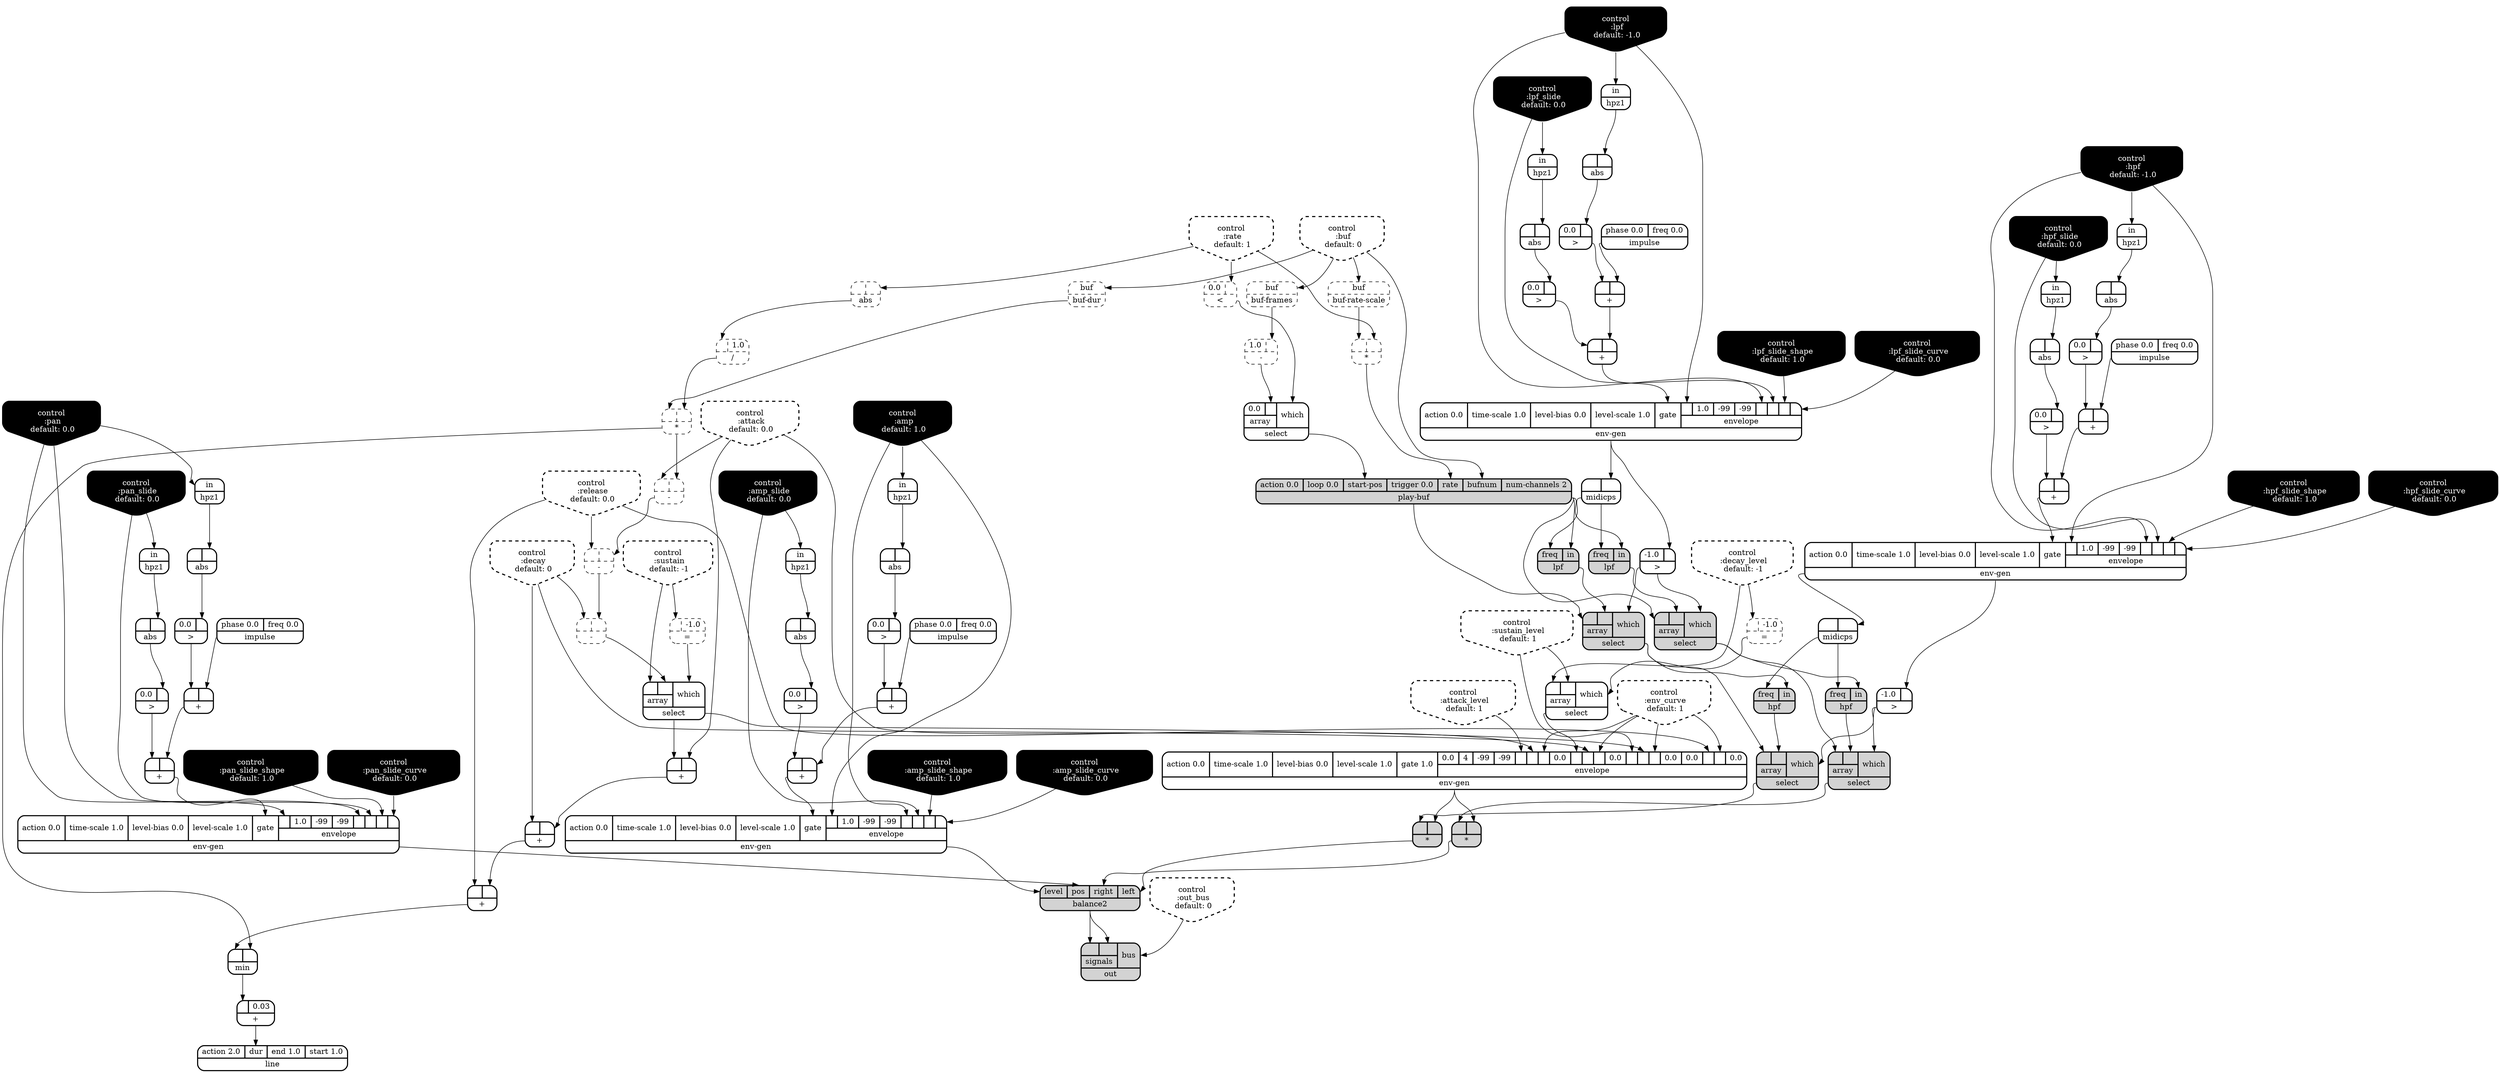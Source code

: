 digraph synthdef {
63 [label = "{{ <b> |<a> } |<__UG_NAME__>* }" style="dashed, rounded" shape=record rankdir=LR];
72 [label = "{{ <b> |<a> } |<__UG_NAME__>* }" style="dashed, rounded" shape=record rankdir=LR];
96 [label = "{{ <b> |<a> } |<__UG_NAME__>* }" style="filled, bold, rounded"  shape=record rankdir=LR];
98 [label = "{{ <b> |<a> } |<__UG_NAME__>* }" style="filled, bold, rounded"  shape=record rankdir=LR];
39 [label = "{{ <b> |<a> } |<__UG_NAME__>+ }" style="bold, rounded" shape=record rankdir=LR];
43 [label = "{{ <b> |<a> } |<__UG_NAME__>+ }" style="bold, rounded" shape=record rankdir=LR];
53 [label = "{{ <b> |<a> } |<__UG_NAME__>+ }" style="bold, rounded" shape=record rankdir=LR];
54 [label = "{{ <b> |<a> } |<__UG_NAME__>+ }" style="bold, rounded" shape=record rankdir=LR];
59 [label = "{{ <b> |<a> } |<__UG_NAME__>+ }" style="bold, rounded" shape=record rankdir=LR];
61 [label = "{{ <b> |<a> } |<__UG_NAME__>+ }" style="bold, rounded" shape=record rankdir=LR];
88 [label = "{{ <b> |<a> } |<__UG_NAME__>+ }" style="bold, rounded" shape=record rankdir=LR];
89 [label = "{{ <b> |<a> } |<__UG_NAME__>+ }" style="bold, rounded" shape=record rankdir=LR];
102 [label = "{{ <b> |<a> } |<__UG_NAME__>+ }" style="bold, rounded" shape=record rankdir=LR];
103 [label = "{{ <b> |<a> } |<__UG_NAME__>+ }" style="bold, rounded" shape=record rankdir=LR];
104 [label = "{{ <b> |<a> } |<__UG_NAME__>+ }" style="bold, rounded" shape=record rankdir=LR];
106 [label = "{{ <b> |<a> 0.03} |<__UG_NAME__>+ }" style="bold, rounded" shape=record rankdir=LR];
29 [label = "{{ <b> 1.0|<a> } |<__UG_NAME__>- }" style="dashed, rounded" shape=record rankdir=LR];
73 [label = "{{ <b> |<a> } |<__UG_NAME__>- }" style="dashed, rounded" shape=record rankdir=LR];
74 [label = "{{ <b> |<a> } |<__UG_NAME__>- }" style="dashed, rounded" shape=record rankdir=LR];
75 [label = "{{ <b> |<a> } |<__UG_NAME__>- }" style="dashed, rounded" shape=record rankdir=LR];
57 [label = "{{ <b> |<a> 1.0} |<__UG_NAME__>/ }" style="dashed, rounded" shape=record rankdir=LR];
27 [label = "{{ <b> 0.0|<a> } |<__UG_NAME__>\< }" style="dashed, rounded" shape=record rankdir=LR];
68 [label = "{{ <b> |<a> -1.0} |<__UG_NAME__>= }" style="dashed, rounded" shape=record rankdir=LR];
70 [label = "{{ <b> |<a> -1.0} |<__UG_NAME__>= }" style="dashed, rounded" shape=record rankdir=LR];
33 [label = "{{ <b> 0.0|<a> } |<__UG_NAME__>\> }" style="bold, rounded" shape=record rankdir=LR];
37 [label = "{{ <b> 0.0|<a> } |<__UG_NAME__>\> }" style="bold, rounded" shape=record rankdir=LR];
42 [label = "{{ <b> 0.0|<a> } |<__UG_NAME__>\> }" style="bold, rounded" shape=record rankdir=LR];
48 [label = "{{ <b> 0.0|<a> } |<__UG_NAME__>\> }" style="bold, rounded" shape=record rankdir=LR];
52 [label = "{{ <b> 0.0|<a> } |<__UG_NAME__>\> }" style="bold, rounded" shape=record rankdir=LR];
60 [label = "{{ <b> 0.0|<a> } |<__UG_NAME__>\> }" style="bold, rounded" shape=record rankdir=LR];
80 [label = "{{ <b> 0.0|<a> } |<__UG_NAME__>\> }" style="bold, rounded" shape=record rankdir=LR];
81 [label = "{{ <b> -1.0|<a> } |<__UG_NAME__>\> }" style="bold, rounded" shape=record rankdir=LR];
87 [label = "{{ <b> 0.0|<a> } |<__UG_NAME__>\> }" style="bold, rounded" shape=record rankdir=LR];
91 [label = "{{ <b> -1.0|<a> } |<__UG_NAME__>\> }" style="bold, rounded" shape=record rankdir=LR];
32 [label = "{{ <b> |<a> } |<__UG_NAME__>abs }" style="bold, rounded" shape=record rankdir=LR];
36 [label = "{{ <b> |<a> } |<__UG_NAME__>abs }" style="bold, rounded" shape=record rankdir=LR];
41 [label = "{{ <b> |<a> } |<__UG_NAME__>abs }" style="bold, rounded" shape=record rankdir=LR];
45 [label = "{{ <b> |<a> } |<__UG_NAME__>abs }" style="bold, rounded" shape=record rankdir=LR];
47 [label = "{{ <b> |<a> } |<__UG_NAME__>abs }" style="bold, rounded" shape=record rankdir=LR];
51 [label = "{{ <b> |<a> } |<__UG_NAME__>abs }" style="bold, rounded" shape=record rankdir=LR];
56 [label = "{{ <b> |<a> } |<__UG_NAME__>abs }" style="dashed, rounded" shape=record rankdir=LR];
79 [label = "{{ <b> |<a> } |<__UG_NAME__>abs }" style="bold, rounded" shape=record rankdir=LR];
86 [label = "{{ <b> |<a> } |<__UG_NAME__>abs }" style="bold, rounded" shape=record rankdir=LR];
100 [label = "{{ <level> level|<pos> pos|<right> right|<left> left} |<__UG_NAME__>balance2 }" style="filled, bold, rounded"  shape=record rankdir=LR];
71 [label = "{{ <buf> buf} |<__UG_NAME__>buf-dur }" style="dashed, rounded" shape=record rankdir=LR];
28 [label = "{{ <buf> buf} |<__UG_NAME__>buf-frames }" style="dashed, rounded" shape=record rankdir=LR];
55 [label = "{{ <buf> buf} |<__UG_NAME__>buf-rate-scale }" style="dashed, rounded" shape=record rankdir=LR];
0 [label = "control
 :buf
 default: 0" shape=invhouse style="rounded, dashed, filled, bold" fillcolor=white fontcolor=black ]; 
1 [label = "control
 :attack
 default: 0.0" shape=invhouse style="rounded, dashed, filled, bold" fillcolor=white fontcolor=black ]; 
2 [label = "control
 :decay
 default: 0" shape=invhouse style="rounded, dashed, filled, bold" fillcolor=white fontcolor=black ]; 
3 [label = "control
 :sustain
 default: -1" shape=invhouse style="rounded, dashed, filled, bold" fillcolor=white fontcolor=black ]; 
4 [label = "control
 :release
 default: 0.0" shape=invhouse style="rounded, dashed, filled, bold" fillcolor=white fontcolor=black ]; 
5 [label = "control
 :attack_level
 default: 1" shape=invhouse style="rounded, dashed, filled, bold" fillcolor=white fontcolor=black ]; 
6 [label = "control
 :decay_level
 default: -1" shape=invhouse style="rounded, dashed, filled, bold" fillcolor=white fontcolor=black ]; 
7 [label = "control
 :sustain_level
 default: 1" shape=invhouse style="rounded, dashed, filled, bold" fillcolor=white fontcolor=black ]; 
8 [label = "control
 :env_curve
 default: 1" shape=invhouse style="rounded, dashed, filled, bold" fillcolor=white fontcolor=black ]; 
9 [label = "control
 :rate
 default: 1" shape=invhouse style="rounded, dashed, filled, bold" fillcolor=white fontcolor=black ]; 
10 [label = "control
 :out_bus
 default: 0" shape=invhouse style="rounded, dashed, filled, bold" fillcolor=white fontcolor=black ]; 
11 [label = "control
 :amp
 default: 1.0" shape=invhouse style="rounded, filled, bold" fillcolor=black fontcolor=white ]; 
12 [label = "control
 :amp_slide
 default: 0.0" shape=invhouse style="rounded, filled, bold" fillcolor=black fontcolor=white ]; 
13 [label = "control
 :amp_slide_shape
 default: 1.0" shape=invhouse style="rounded, filled, bold" fillcolor=black fontcolor=white ]; 
14 [label = "control
 :amp_slide_curve
 default: 0.0" shape=invhouse style="rounded, filled, bold" fillcolor=black fontcolor=white ]; 
15 [label = "control
 :pan
 default: 0.0" shape=invhouse style="rounded, filled, bold" fillcolor=black fontcolor=white ]; 
16 [label = "control
 :pan_slide
 default: 0.0" shape=invhouse style="rounded, filled, bold" fillcolor=black fontcolor=white ]; 
17 [label = "control
 :pan_slide_shape
 default: 1.0" shape=invhouse style="rounded, filled, bold" fillcolor=black fontcolor=white ]; 
18 [label = "control
 :pan_slide_curve
 default: 0.0" shape=invhouse style="rounded, filled, bold" fillcolor=black fontcolor=white ]; 
19 [label = "control
 :lpf
 default: -1.0" shape=invhouse style="rounded, filled, bold" fillcolor=black fontcolor=white ]; 
20 [label = "control
 :lpf_slide
 default: 0.0" shape=invhouse style="rounded, filled, bold" fillcolor=black fontcolor=white ]; 
21 [label = "control
 :lpf_slide_shape
 default: 1.0" shape=invhouse style="rounded, filled, bold" fillcolor=black fontcolor=white ]; 
22 [label = "control
 :lpf_slide_curve
 default: 0.0" shape=invhouse style="rounded, filled, bold" fillcolor=black fontcolor=white ]; 
23 [label = "control
 :hpf
 default: -1.0" shape=invhouse style="rounded, filled, bold" fillcolor=black fontcolor=white ]; 
24 [label = "control
 :hpf_slide
 default: 0.0" shape=invhouse style="rounded, filled, bold" fillcolor=black fontcolor=white ]; 
25 [label = "control
 :hpf_slide_shape
 default: 1.0" shape=invhouse style="rounded, filled, bold" fillcolor=black fontcolor=white ]; 
26 [label = "control
 :hpf_slide_curve
 default: 0.0" shape=invhouse style="rounded, filled, bold" fillcolor=black fontcolor=white ]; 
62 [label = "{{ <action> action 0.0|<time____scale> time-scale 1.0|<level____bias> level-bias 0.0|<level____scale> level-scale 1.0|<gate> gate|{{<envelope___control___0>|1.0|-99|-99|<envelope___control___4>|<envelope___control___5>|<envelope___control___6>|<envelope___control___7>}|envelope}} |<__UG_NAME__>env-gen }" style="bold, rounded" shape=record rankdir=LR];
65 [label = "{{ <action> action 0.0|<time____scale> time-scale 1.0|<level____bias> level-bias 0.0|<level____scale> level-scale 1.0|<gate> gate|{{<envelope___control___0>|1.0|-99|-99|<envelope___control___4>|<envelope___control___5>|<envelope___control___6>|<envelope___control___7>}|envelope}} |<__UG_NAME__>env-gen }" style="bold, rounded" shape=record rankdir=LR];
77 [label = "{{ <action> action 0.0|<time____scale> time-scale 1.0|<level____bias> level-bias 0.0|<level____scale> level-scale 1.0|<gate> gate 1.0|{{0.0|4|-99|-99|<envelope___control___4>|<envelope___control___5>|<envelope___control___6>|0.0|<envelope___select___8>|<envelope___control___9>|<envelope___control___10>|0.0|<envelope___control___12>|<envelope___select___13>|<envelope___control___14>|0.0|0.0|<envelope___control___17>|<envelope___control___18>|0.0}|envelope}} |<__UG_NAME__>env-gen }" style="bold, rounded" shape=record rankdir=LR];
90 [label = "{{ <action> action 0.0|<time____scale> time-scale 1.0|<level____bias> level-bias 0.0|<level____scale> level-scale 1.0|<gate> gate|{{<envelope___control___0>|1.0|-99|-99|<envelope___control___4>|<envelope___control___5>|<envelope___control___6>|<envelope___control___7>}|envelope}} |<__UG_NAME__>env-gen }" style="bold, rounded" shape=record rankdir=LR];
99 [label = "{{ <action> action 0.0|<time____scale> time-scale 1.0|<level____bias> level-bias 0.0|<level____scale> level-scale 1.0|<gate> gate|{{<envelope___control___0>|1.0|-99|-99|<envelope___control___4>|<envelope___control___5>|<envelope___control___6>|<envelope___control___7>}|envelope}} |<__UG_NAME__>env-gen }" style="bold, rounded" shape=record rankdir=LR];
84 [label = "{{ <freq> freq|<in> in} |<__UG_NAME__>hpf }" style="filled, bold, rounded"  shape=record rankdir=LR];
94 [label = "{{ <freq> freq|<in> in} |<__UG_NAME__>hpf }" style="filled, bold, rounded"  shape=record rankdir=LR];
31 [label = "{{ <in> in} |<__UG_NAME__>hpz1 }" style="bold, rounded" shape=record rankdir=LR];
35 [label = "{{ <in> in} |<__UG_NAME__>hpz1 }" style="bold, rounded" shape=record rankdir=LR];
40 [label = "{{ <in> in} |<__UG_NAME__>hpz1 }" style="bold, rounded" shape=record rankdir=LR];
44 [label = "{{ <in> in} |<__UG_NAME__>hpz1 }" style="bold, rounded" shape=record rankdir=LR];
46 [label = "{{ <in> in} |<__UG_NAME__>hpz1 }" style="bold, rounded" shape=record rankdir=LR];
50 [label = "{{ <in> in} |<__UG_NAME__>hpz1 }" style="bold, rounded" shape=record rankdir=LR];
78 [label = "{{ <in> in} |<__UG_NAME__>hpz1 }" style="bold, rounded" shape=record rankdir=LR];
85 [label = "{{ <in> in} |<__UG_NAME__>hpz1 }" style="bold, rounded" shape=record rankdir=LR];
34 [label = "{{ <phase> phase 0.0|<freq> freq 0.0} |<__UG_NAME__>impulse }" style="bold, rounded" shape=record rankdir=LR];
38 [label = "{{ <phase> phase 0.0|<freq> freq 0.0} |<__UG_NAME__>impulse }" style="bold, rounded" shape=record rankdir=LR];
49 [label = "{{ <phase> phase 0.0|<freq> freq 0.0} |<__UG_NAME__>impulse }" style="bold, rounded" shape=record rankdir=LR];
58 [label = "{{ <phase> phase 0.0|<freq> freq 0.0} |<__UG_NAME__>impulse }" style="bold, rounded" shape=record rankdir=LR];
107 [label = "{{ <action> action 2.0|<dur> dur|<end> end 1.0|<start> start 1.0} |<__UG_NAME__>line }" style="bold, rounded" shape=record rankdir=LR];
67 [label = "{{ <freq> freq|<in> in} |<__UG_NAME__>lpf }" style="filled, bold, rounded"  shape=record rankdir=LR];
92 [label = "{{ <freq> freq|<in> in} |<__UG_NAME__>lpf }" style="filled, bold, rounded"  shape=record rankdir=LR];
66 [label = "{{ <b> |<a> } |<__UG_NAME__>midicps }" style="bold, rounded" shape=record rankdir=LR];
83 [label = "{{ <b> |<a> } |<__UG_NAME__>midicps }" style="bold, rounded" shape=record rankdir=LR];
105 [label = "{{ <b> |<a> } |<__UG_NAME__>min }" style="bold, rounded" shape=record rankdir=LR];
101 [label = "{{ {{<signals___balance2___0>|<signals___balance2___1>}|signals}|<bus> bus} |<__UG_NAME__>out }" style="filled, bold, rounded"  shape=record rankdir=LR];
64 [label = "{{ <action> action 0.0|<loop> loop 0.0|<start____pos> start-pos|<trigger> trigger 0.0|<rate> rate|<bufnum> bufnum|<num____channels> num-channels 2} |<__UG_NAME__>play-buf }" style="filled, bold, rounded"  shape=record rankdir=LR];
30 [label = "{{ {{0.0|<array___binary____op____u____gen___1>}|array}|<which> which} |<__UG_NAME__>select }" style="bold, rounded" shape=record rankdir=LR];
69 [label = "{{ {{<array___control___0>|<array___control___1>}|array}|<which> which} |<__UG_NAME__>select }" style="bold, rounded" shape=record rankdir=LR];
76 [label = "{{ {{<array___control___0>|<array___binary____op____u____gen___1>}|array}|<which> which} |<__UG_NAME__>select }" style="bold, rounded" shape=record rankdir=LR];
82 [label = "{{ {{<array___play____buf___0>|<array___lpf___1>}|array}|<which> which} |<__UG_NAME__>select }" style="filled, bold, rounded"  shape=record rankdir=LR];
93 [label = "{{ {{<array___play____buf___0>|<array___lpf___1>}|array}|<which> which} |<__UG_NAME__>select }" style="filled, bold, rounded"  shape=record rankdir=LR];
95 [label = "{{ {{<array___select___0>|<array___hpf___1>}|array}|<which> which} |<__UG_NAME__>select }" style="filled, bold, rounded"  shape=record rankdir=LR];
97 [label = "{{ {{<array___select___0>|<array___hpf___1>}|array}|<which> which} |<__UG_NAME__>select }" style="filled, bold, rounded"  shape=record rankdir=LR];

9:__UG_NAME__ -> 63:a ;
55:__UG_NAME__ -> 63:b ;
57:__UG_NAME__ -> 72:a ;
71:__UG_NAME__ -> 72:b ;
77:__UG_NAME__ -> 96:a ;
95:__UG_NAME__ -> 96:b ;
77:__UG_NAME__ -> 98:a ;
97:__UG_NAME__ -> 98:b ;
38:__UG_NAME__ -> 39:a ;
33:__UG_NAME__ -> 39:b ;
39:__UG_NAME__ -> 43:a ;
42:__UG_NAME__ -> 43:b ;
49:__UG_NAME__ -> 53:a ;
52:__UG_NAME__ -> 53:b ;
53:__UG_NAME__ -> 54:a ;
48:__UG_NAME__ -> 54:b ;
58:__UG_NAME__ -> 59:a ;
37:__UG_NAME__ -> 59:b ;
59:__UG_NAME__ -> 61:a ;
60:__UG_NAME__ -> 61:b ;
34:__UG_NAME__ -> 88:a ;
87:__UG_NAME__ -> 88:b ;
88:__UG_NAME__ -> 89:a ;
80:__UG_NAME__ -> 89:b ;
1:__UG_NAME__ -> 102:a ;
76:__UG_NAME__ -> 102:b ;
102:__UG_NAME__ -> 103:a ;
2:__UG_NAME__ -> 103:b ;
103:__UG_NAME__ -> 104:a ;
4:__UG_NAME__ -> 104:b ;
105:__UG_NAME__ -> 106:b ;
28:__UG_NAME__ -> 29:a ;
72:__UG_NAME__ -> 73:a ;
1:__UG_NAME__ -> 73:b ;
73:__UG_NAME__ -> 74:a ;
4:__UG_NAME__ -> 74:b ;
74:__UG_NAME__ -> 75:a ;
2:__UG_NAME__ -> 75:b ;
56:__UG_NAME__ -> 57:b ;
9:__UG_NAME__ -> 27:a ;
6:__UG_NAME__ -> 68:b ;
3:__UG_NAME__ -> 70:b ;
32:__UG_NAME__ -> 33:a ;
36:__UG_NAME__ -> 37:a ;
41:__UG_NAME__ -> 42:a ;
47:__UG_NAME__ -> 48:a ;
51:__UG_NAME__ -> 52:a ;
45:__UG_NAME__ -> 60:a ;
79:__UG_NAME__ -> 80:a ;
65:__UG_NAME__ -> 81:a ;
86:__UG_NAME__ -> 87:a ;
62:__UG_NAME__ -> 91:a ;
31:__UG_NAME__ -> 32:a ;
35:__UG_NAME__ -> 36:a ;
40:__UG_NAME__ -> 41:a ;
44:__UG_NAME__ -> 45:a ;
46:__UG_NAME__ -> 47:a ;
50:__UG_NAME__ -> 51:a ;
9:__UG_NAME__ -> 56:a ;
78:__UG_NAME__ -> 79:a ;
85:__UG_NAME__ -> 86:a ;
96:__UG_NAME__ -> 100:left ;
98:__UG_NAME__ -> 100:right ;
90:__UG_NAME__ -> 100:pos ;
99:__UG_NAME__ -> 100:level ;
0:__UG_NAME__ -> 71:buf ;
0:__UG_NAME__ -> 28:buf ;
0:__UG_NAME__ -> 55:buf ;
23:__UG_NAME__ -> 62:envelope___control___0 ;
23:__UG_NAME__ -> 62:envelope___control___4 ;
24:__UG_NAME__ -> 62:envelope___control___5 ;
25:__UG_NAME__ -> 62:envelope___control___6 ;
26:__UG_NAME__ -> 62:envelope___control___7 ;
61:__UG_NAME__ -> 62:gate ;
19:__UG_NAME__ -> 65:envelope___control___0 ;
19:__UG_NAME__ -> 65:envelope___control___4 ;
20:__UG_NAME__ -> 65:envelope___control___5 ;
21:__UG_NAME__ -> 65:envelope___control___6 ;
22:__UG_NAME__ -> 65:envelope___control___7 ;
54:__UG_NAME__ -> 65:gate ;
5:__UG_NAME__ -> 77:envelope___control___4 ;
1:__UG_NAME__ -> 77:envelope___control___5 ;
8:__UG_NAME__ -> 77:envelope___control___6 ;
69:__UG_NAME__ -> 77:envelope___select___8 ;
2:__UG_NAME__ -> 77:envelope___control___9 ;
8:__UG_NAME__ -> 77:envelope___control___10 ;
7:__UG_NAME__ -> 77:envelope___control___12 ;
76:__UG_NAME__ -> 77:envelope___select___13 ;
8:__UG_NAME__ -> 77:envelope___control___14 ;
4:__UG_NAME__ -> 77:envelope___control___17 ;
8:__UG_NAME__ -> 77:envelope___control___18 ;
15:__UG_NAME__ -> 90:envelope___control___0 ;
15:__UG_NAME__ -> 90:envelope___control___4 ;
16:__UG_NAME__ -> 90:envelope___control___5 ;
17:__UG_NAME__ -> 90:envelope___control___6 ;
18:__UG_NAME__ -> 90:envelope___control___7 ;
43:__UG_NAME__ -> 90:gate ;
11:__UG_NAME__ -> 99:envelope___control___0 ;
11:__UG_NAME__ -> 99:envelope___control___4 ;
12:__UG_NAME__ -> 99:envelope___control___5 ;
13:__UG_NAME__ -> 99:envelope___control___6 ;
14:__UG_NAME__ -> 99:envelope___control___7 ;
89:__UG_NAME__ -> 99:gate ;
82:__UG_NAME__ -> 84:in ;
83:__UG_NAME__ -> 84:freq ;
93:__UG_NAME__ -> 94:in ;
83:__UG_NAME__ -> 94:freq ;
15:__UG_NAME__ -> 31:in ;
23:__UG_NAME__ -> 35:in ;
16:__UG_NAME__ -> 40:in ;
24:__UG_NAME__ -> 44:in ;
20:__UG_NAME__ -> 46:in ;
19:__UG_NAME__ -> 50:in ;
12:__UG_NAME__ -> 78:in ;
11:__UG_NAME__ -> 85:in ;
106:__UG_NAME__ -> 107:dur ;
64:__UG_NAME__ -> 67:in ;
66:__UG_NAME__ -> 67:freq ;
64:__UG_NAME__ -> 92:in ;
66:__UG_NAME__ -> 92:freq ;
65:__UG_NAME__ -> 66:a ;
62:__UG_NAME__ -> 83:a ;
72:__UG_NAME__ -> 105:a ;
104:__UG_NAME__ -> 105:b ;
10:__UG_NAME__ -> 101:bus ;
100:__UG_NAME__ -> 101:signals___balance2___0 ;
100:__UG_NAME__ -> 101:signals___balance2___1 ;
0:__UG_NAME__ -> 64:bufnum ;
63:__UG_NAME__ -> 64:rate ;
30:__UG_NAME__ -> 64:start____pos ;
27:__UG_NAME__ -> 30:which ;
29:__UG_NAME__ -> 30:array___binary____op____u____gen___1 ;
68:__UG_NAME__ -> 69:which ;
6:__UG_NAME__ -> 69:array___control___0 ;
7:__UG_NAME__ -> 69:array___control___1 ;
70:__UG_NAME__ -> 76:which ;
3:__UG_NAME__ -> 76:array___control___0 ;
75:__UG_NAME__ -> 76:array___binary____op____u____gen___1 ;
81:__UG_NAME__ -> 82:which ;
64:__UG_NAME__ -> 82:array___play____buf___0 ;
67:__UG_NAME__ -> 82:array___lpf___1 ;
81:__UG_NAME__ -> 93:which ;
64:__UG_NAME__ -> 93:array___play____buf___0 ;
92:__UG_NAME__ -> 93:array___lpf___1 ;
91:__UG_NAME__ -> 95:which ;
93:__UG_NAME__ -> 95:array___select___0 ;
94:__UG_NAME__ -> 95:array___hpf___1 ;
91:__UG_NAME__ -> 97:which ;
82:__UG_NAME__ -> 97:array___select___0 ;
84:__UG_NAME__ -> 97:array___hpf___1 ;

}